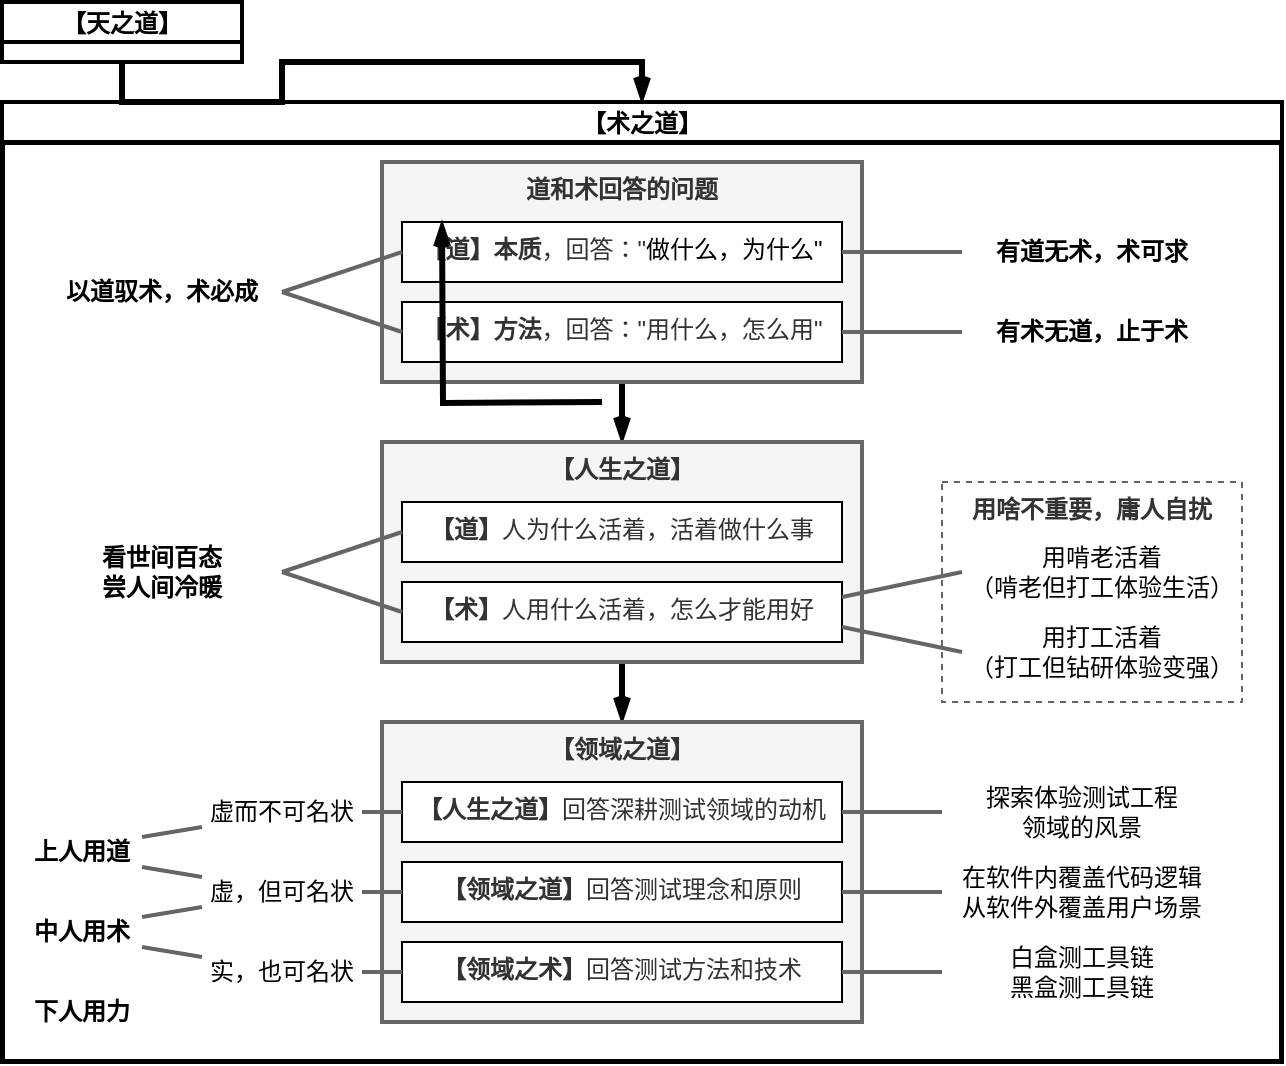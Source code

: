<mxfile version="24.7.2" type="github" pages="2">
  <diagram name="郑浩晖的道和术" id="xdd85kt4x6ykVew1ncTJ">
    <mxGraphModel dx="1430" dy="823" grid="1" gridSize="10" guides="1" tooltips="1" connect="1" arrows="1" fold="1" page="1" pageScale="1" pageWidth="827" pageHeight="1169" math="0" shadow="0">
      <root>
        <mxCell id="0" />
        <mxCell id="1" parent="0" />
        <mxCell id="6MZimNjnhGkX_BWOf8k2-2" value="  【术之道】  " style="swimlane;startSize=20;labelBackgroundColor=default;strokeWidth=2;fillColor=default;glass=0;" parent="1" vertex="1">
          <mxGeometry x="40" y="100" width="640" height="480" as="geometry">
            <mxRectangle x="40" y="100" width="120" height="30" as="alternateBounds" />
          </mxGeometry>
        </mxCell>
        <mxCell id="KErZZnCYTvHqdoczjKQW-4" value="" style="rounded=0;whiteSpace=wrap;html=1;" vertex="1" parent="6MZimNjnhGkX_BWOf8k2-2">
          <mxGeometry x="1" y="21" width="638" height="458" as="geometry" />
        </mxCell>
        <mxCell id="6MZimNjnhGkX_BWOf8k2-39" value="&lt;b&gt;用啥不重要，庸人自扰&lt;/b&gt;" style="rounded=0;whiteSpace=wrap;html=1;fillColor=none;fontColor=#333333;strokeColor=#666666;verticalAlign=top;dashed=1;" parent="6MZimNjnhGkX_BWOf8k2-2" vertex="1">
          <mxGeometry x="470" y="190" width="150" height="110" as="geometry" />
        </mxCell>
        <mxCell id="6MZimNjnhGkX_BWOf8k2-34" style="edgeStyle=orthogonalEdgeStyle;rounded=0;orthogonalLoop=1;jettySize=auto;html=1;entryX=0.5;entryY=0;entryDx=0;entryDy=0;strokeWidth=3;endArrow=openThin;endFill=0;" parent="6MZimNjnhGkX_BWOf8k2-2" source="6MZimNjnhGkX_BWOf8k2-12" target="6MZimNjnhGkX_BWOf8k2-14" edge="1">
          <mxGeometry relative="1" as="geometry" />
        </mxCell>
        <mxCell id="6MZimNjnhGkX_BWOf8k2-12" value="&lt;b&gt;道和术回答的问题&lt;/b&gt;" style="rounded=0;whiteSpace=wrap;html=1;fillColor=#f5f5f5;fontColor=#333333;strokeColor=#666666;verticalAlign=top;strokeWidth=2;" parent="6MZimNjnhGkX_BWOf8k2-2" vertex="1">
          <mxGeometry x="190" y="30" width="240" height="110" as="geometry" />
        </mxCell>
        <mxCell id="6MZimNjnhGkX_BWOf8k2-10" value="&lt;b style=&quot;color: rgb(51, 51, 51);&quot;&gt;【道】&lt;/b&gt;&lt;span style=&quot;color: rgb(51, 51, 51);&quot;&gt;&lt;b&gt;本质&lt;/b&gt;，回答：&quot;&lt;/span&gt;做什么，为什么&quot;" style="rounded=0;whiteSpace=wrap;html=1;verticalAlign=top;" parent="6MZimNjnhGkX_BWOf8k2-2" vertex="1">
          <mxGeometry x="200" y="60" width="220" height="30" as="geometry" />
        </mxCell>
        <mxCell id="6MZimNjnhGkX_BWOf8k2-13" value="&lt;b style=&quot;color: rgb(51, 51, 51);&quot;&gt;【术】&lt;/b&gt;&lt;span style=&quot;color: rgb(51, 51, 51);&quot;&gt;&lt;b&gt;方法&lt;/b&gt;，回答：&quot;用什么，怎么用&quot;&lt;/span&gt;" style="rounded=0;whiteSpace=wrap;html=1;verticalAlign=top;" parent="6MZimNjnhGkX_BWOf8k2-2" vertex="1">
          <mxGeometry x="200" y="100" width="220" height="30" as="geometry" />
        </mxCell>
        <mxCell id="6MZimNjnhGkX_BWOf8k2-36" style="edgeStyle=orthogonalEdgeStyle;rounded=0;orthogonalLoop=1;jettySize=auto;html=1;endArrow=openThin;endFill=0;strokeWidth=3;" parent="6MZimNjnhGkX_BWOf8k2-2" source="6MZimNjnhGkX_BWOf8k2-14" target="6MZimNjnhGkX_BWOf8k2-35" edge="1">
          <mxGeometry relative="1" as="geometry" />
        </mxCell>
        <mxCell id="6MZimNjnhGkX_BWOf8k2-14" value="&lt;b&gt;【人生之道】&lt;/b&gt;" style="rounded=0;whiteSpace=wrap;html=1;fillColor=#f5f5f5;fontColor=#333333;strokeColor=#666666;verticalAlign=top;strokeWidth=2;" parent="6MZimNjnhGkX_BWOf8k2-2" vertex="1">
          <mxGeometry x="190" y="170" width="240" height="110" as="geometry" />
        </mxCell>
        <mxCell id="6MZimNjnhGkX_BWOf8k2-15" value="&lt;b style=&quot;color: rgb(51, 51, 51);&quot;&gt;【道】&lt;/b&gt;&lt;span style=&quot;color: rgb(51, 51, 51);&quot;&gt;人为什么活着，活着做什么事&lt;/span&gt;" style="rounded=0;whiteSpace=wrap;html=1;verticalAlign=top;" parent="6MZimNjnhGkX_BWOf8k2-2" vertex="1">
          <mxGeometry x="200" y="200" width="220" height="30" as="geometry" />
        </mxCell>
        <mxCell id="6MZimNjnhGkX_BWOf8k2-18" value="以道驭术，术必成" style="text;html=1;align=center;verticalAlign=middle;whiteSpace=wrap;rounded=0;fontStyle=1" parent="6MZimNjnhGkX_BWOf8k2-2" vertex="1">
          <mxGeometry x="20" y="80" width="120" height="30" as="geometry" />
        </mxCell>
        <mxCell id="6MZimNjnhGkX_BWOf8k2-19" value="有术无道，止于术" style="text;html=1;align=center;verticalAlign=middle;whiteSpace=wrap;rounded=0;fontStyle=1" parent="6MZimNjnhGkX_BWOf8k2-2" vertex="1">
          <mxGeometry x="480" y="100" width="130" height="30" as="geometry" />
        </mxCell>
        <mxCell id="6MZimNjnhGkX_BWOf8k2-20" value="" style="endArrow=none;html=1;rounded=0;exitX=1;exitY=0.5;exitDx=0;exitDy=0;entryX=0;entryY=0.5;entryDx=0;entryDy=0;strokeWidth=2;fillColor=#f5f5f5;strokeColor=#666666;" parent="6MZimNjnhGkX_BWOf8k2-2" source="6MZimNjnhGkX_BWOf8k2-18" target="6MZimNjnhGkX_BWOf8k2-10" edge="1">
          <mxGeometry width="50" height="50" relative="1" as="geometry">
            <mxPoint x="110" y="-30" as="sourcePoint" />
            <mxPoint x="160" y="-80" as="targetPoint" />
          </mxGeometry>
        </mxCell>
        <mxCell id="6MZimNjnhGkX_BWOf8k2-21" value="" style="endArrow=none;html=1;rounded=0;exitX=1;exitY=0.5;exitDx=0;exitDy=0;entryX=0;entryY=0.5;entryDx=0;entryDy=0;strokeWidth=2;fillColor=#f5f5f5;strokeColor=#666666;" parent="6MZimNjnhGkX_BWOf8k2-2" source="6MZimNjnhGkX_BWOf8k2-18" target="6MZimNjnhGkX_BWOf8k2-13" edge="1">
          <mxGeometry width="50" height="50" relative="1" as="geometry">
            <mxPoint x="150" y="98" as="sourcePoint" />
            <mxPoint x="210" y="85" as="targetPoint" />
          </mxGeometry>
        </mxCell>
        <mxCell id="6MZimNjnhGkX_BWOf8k2-22" value="" style="endArrow=none;html=1;rounded=0;strokeWidth=2;fillColor=#f5f5f5;strokeColor=#666666;exitX=1;exitY=0.5;exitDx=0;exitDy=0;" parent="6MZimNjnhGkX_BWOf8k2-2" source="6MZimNjnhGkX_BWOf8k2-13" target="6MZimNjnhGkX_BWOf8k2-19" edge="1">
          <mxGeometry width="50" height="50" relative="1" as="geometry">
            <mxPoint x="420" y="113" as="sourcePoint" />
            <mxPoint x="210" y="125" as="targetPoint" />
          </mxGeometry>
        </mxCell>
        <mxCell id="6MZimNjnhGkX_BWOf8k2-23" value="有道无术，术可求" style="text;html=1;align=center;verticalAlign=middle;whiteSpace=wrap;rounded=0;fontStyle=1" parent="6MZimNjnhGkX_BWOf8k2-2" vertex="1">
          <mxGeometry x="480" y="60" width="130" height="30" as="geometry" />
        </mxCell>
        <mxCell id="6MZimNjnhGkX_BWOf8k2-24" value="" style="endArrow=none;html=1;rounded=0;strokeWidth=2;fillColor=#f5f5f5;strokeColor=#666666;exitX=1;exitY=0.5;exitDx=0;exitDy=0;entryX=0;entryY=0.5;entryDx=0;entryDy=0;" parent="6MZimNjnhGkX_BWOf8k2-2" source="6MZimNjnhGkX_BWOf8k2-10" target="6MZimNjnhGkX_BWOf8k2-23" edge="1">
          <mxGeometry width="50" height="50" relative="1" as="geometry">
            <mxPoint x="430" y="125" as="sourcePoint" />
            <mxPoint x="490" y="125" as="targetPoint" />
          </mxGeometry>
        </mxCell>
        <mxCell id="6MZimNjnhGkX_BWOf8k2-25" value="&lt;b style=&quot;color: rgb(51, 51, 51);&quot;&gt;【术】&lt;/b&gt;&lt;span style=&quot;color: rgb(51, 51, 51);&quot;&gt;人用什么活着，怎么才能用好&lt;/span&gt;" style="rounded=0;whiteSpace=wrap;html=1;verticalAlign=top;" parent="6MZimNjnhGkX_BWOf8k2-2" vertex="1">
          <mxGeometry x="200" y="240" width="220" height="30" as="geometry" />
        </mxCell>
        <mxCell id="6MZimNjnhGkX_BWOf8k2-27" value="用啃老活着&lt;div&gt;（&lt;span style=&quot;background-color: initial;&quot;&gt;啃老但打工体验生活）&lt;/span&gt;&lt;/div&gt;" style="text;html=1;align=center;verticalAlign=middle;whiteSpace=wrap;rounded=0;" parent="6MZimNjnhGkX_BWOf8k2-2" vertex="1">
          <mxGeometry x="480" y="220" width="140" height="30" as="geometry" />
        </mxCell>
        <mxCell id="6MZimNjnhGkX_BWOf8k2-29" value="用打工活着&lt;div&gt;（打工但钻研体验变强）&lt;br&gt;&lt;/div&gt;" style="text;html=1;align=center;verticalAlign=middle;whiteSpace=wrap;rounded=0;" parent="6MZimNjnhGkX_BWOf8k2-2" vertex="1">
          <mxGeometry x="480" y="260" width="140" height="30" as="geometry" />
        </mxCell>
        <mxCell id="6MZimNjnhGkX_BWOf8k2-30" value="" style="endArrow=none;html=1;rounded=0;strokeWidth=2;fillColor=#f5f5f5;strokeColor=#666666;exitX=1;exitY=0.25;exitDx=0;exitDy=0;entryX=0;entryY=0.5;entryDx=0;entryDy=0;" parent="6MZimNjnhGkX_BWOf8k2-2" source="6MZimNjnhGkX_BWOf8k2-25" target="6MZimNjnhGkX_BWOf8k2-27" edge="1">
          <mxGeometry width="50" height="50" relative="1" as="geometry">
            <mxPoint x="430" y="85" as="sourcePoint" />
            <mxPoint x="490" y="85" as="targetPoint" />
          </mxGeometry>
        </mxCell>
        <mxCell id="6MZimNjnhGkX_BWOf8k2-31" value="" style="endArrow=none;html=1;rounded=0;strokeWidth=2;fillColor=#f5f5f5;strokeColor=#666666;exitX=1;exitY=0.75;exitDx=0;exitDy=0;entryX=0;entryY=0.5;entryDx=0;entryDy=0;" parent="6MZimNjnhGkX_BWOf8k2-2" source="6MZimNjnhGkX_BWOf8k2-25" target="6MZimNjnhGkX_BWOf8k2-29" edge="1">
          <mxGeometry width="50" height="50" relative="1" as="geometry">
            <mxPoint x="430" y="125" as="sourcePoint" />
            <mxPoint x="490" y="125" as="targetPoint" />
          </mxGeometry>
        </mxCell>
        <mxCell id="6MZimNjnhGkX_BWOf8k2-32" value="&lt;div&gt;&lt;b style=&quot;background-color: initial;&quot;&gt;&lt;span style=&quot;background-color: initial;&quot;&gt;看世间百态&lt;/span&gt;&lt;/b&gt;&lt;br&gt;&lt;/div&gt;&lt;div&gt;&lt;b&gt;尝人间冷暖&lt;/b&gt;&lt;/div&gt;" style="text;html=1;align=center;verticalAlign=middle;whiteSpace=wrap;rounded=0;" parent="6MZimNjnhGkX_BWOf8k2-2" vertex="1">
          <mxGeometry x="20" y="210" width="120" height="50" as="geometry" />
        </mxCell>
        <mxCell id="6MZimNjnhGkX_BWOf8k2-33" value="" style="endArrow=none;html=1;rounded=0;strokeWidth=2;fillColor=#f5f5f5;strokeColor=#666666;entryX=1;entryY=0.5;entryDx=0;entryDy=0;exitX=0;exitY=0.5;exitDx=0;exitDy=0;" parent="6MZimNjnhGkX_BWOf8k2-2" source="6MZimNjnhGkX_BWOf8k2-15" target="6MZimNjnhGkX_BWOf8k2-32" edge="1">
          <mxGeometry width="50" height="50" relative="1" as="geometry">
            <mxPoint x="210" y="210" as="sourcePoint" />
            <mxPoint x="490" y="245" as="targetPoint" />
          </mxGeometry>
        </mxCell>
        <mxCell id="6MZimNjnhGkX_BWOf8k2-35" value="&lt;b&gt;【领域之道】&lt;/b&gt;" style="rounded=0;whiteSpace=wrap;html=1;fillColor=#f5f5f5;fontColor=#333333;strokeColor=#666666;verticalAlign=top;strokeWidth=2;" parent="6MZimNjnhGkX_BWOf8k2-2" vertex="1">
          <mxGeometry x="190" y="310" width="240" height="150" as="geometry" />
        </mxCell>
        <mxCell id="6MZimNjnhGkX_BWOf8k2-40" value="" style="endArrow=none;html=1;rounded=0;strokeWidth=2;fillColor=#f5f5f5;strokeColor=#666666;entryX=1;entryY=0.5;entryDx=0;entryDy=0;exitX=0;exitY=0.5;exitDx=0;exitDy=0;" parent="6MZimNjnhGkX_BWOf8k2-2" source="6MZimNjnhGkX_BWOf8k2-25" target="6MZimNjnhGkX_BWOf8k2-32" edge="1">
          <mxGeometry width="50" height="50" relative="1" as="geometry">
            <mxPoint x="210" y="225" as="sourcePoint" />
            <mxPoint x="150" y="225" as="targetPoint" />
          </mxGeometry>
        </mxCell>
        <mxCell id="6MZimNjnhGkX_BWOf8k2-41" value="&lt;b style=&quot;color: rgb(51, 51, 51);&quot;&gt;【领域之术】&lt;/b&gt;&lt;span style=&quot;color: rgb(51, 51, 51);&quot;&gt;回答&lt;/span&gt;&lt;span style=&quot;color: rgb(51, 51, 51);&quot;&gt;测试方法和技术&lt;/span&gt;" style="rounded=0;whiteSpace=wrap;html=1;verticalAlign=top;" parent="6MZimNjnhGkX_BWOf8k2-2" vertex="1">
          <mxGeometry x="200" y="420" width="220" height="30" as="geometry" />
        </mxCell>
        <mxCell id="6MZimNjnhGkX_BWOf8k2-42" value="&lt;b style=&quot;color: rgb(51, 51, 51);&quot;&gt;【人生之道】&lt;/b&gt;&lt;span style=&quot;color: rgb(51, 51, 51);&quot;&gt;回答&lt;/span&gt;&lt;span style=&quot;color: rgb(51, 51, 51);&quot;&gt;深耕测试领域的动机&lt;/span&gt;" style="rounded=0;whiteSpace=wrap;html=1;verticalAlign=top;" parent="6MZimNjnhGkX_BWOf8k2-2" vertex="1">
          <mxGeometry x="200" y="340" width="220" height="30" as="geometry" />
        </mxCell>
        <mxCell id="6MZimNjnhGkX_BWOf8k2-43" value="&lt;span style=&quot;font-weight: normal;&quot;&gt;白盒测工具链&lt;/span&gt;&lt;div&gt;&lt;span style=&quot;font-weight: 400;&quot;&gt;黑盒测工具链&lt;/span&gt;&lt;/div&gt;" style="text;html=1;align=center;verticalAlign=middle;whiteSpace=wrap;rounded=0;fontStyle=1" parent="6MZimNjnhGkX_BWOf8k2-2" vertex="1">
          <mxGeometry x="470" y="420" width="140" height="30" as="geometry" />
        </mxCell>
        <mxCell id="6MZimNjnhGkX_BWOf8k2-44" value="" style="endArrow=none;html=1;rounded=0;strokeWidth=2;fillColor=#f5f5f5;strokeColor=#666666;exitX=1;exitY=0.5;exitDx=0;exitDy=0;entryX=0;entryY=0.5;entryDx=0;entryDy=0;" parent="6MZimNjnhGkX_BWOf8k2-2" source="6MZimNjnhGkX_BWOf8k2-41" target="6MZimNjnhGkX_BWOf8k2-43" edge="1">
          <mxGeometry width="50" height="50" relative="1" as="geometry">
            <mxPoint x="430" y="313" as="sourcePoint" />
            <mxPoint x="490" y="325" as="targetPoint" />
          </mxGeometry>
        </mxCell>
        <mxCell id="6MZimNjnhGkX_BWOf8k2-49" value="&lt;b style=&quot;color: rgb(51, 51, 51);&quot;&gt;【领域之道】&lt;/b&gt;&lt;span style=&quot;color: rgb(51, 51, 51);&quot;&gt;回答&lt;/span&gt;&lt;span style=&quot;color: rgb(51, 51, 51);&quot;&gt;测试理念和原则&lt;/span&gt;" style="rounded=0;whiteSpace=wrap;html=1;verticalAlign=top;" parent="6MZimNjnhGkX_BWOf8k2-2" vertex="1">
          <mxGeometry x="200" y="380" width="220" height="30" as="geometry" />
        </mxCell>
        <mxCell id="6MZimNjnhGkX_BWOf8k2-50" value="&lt;span style=&quot;font-weight: 400;&quot;&gt;在软件内覆盖代码逻辑&lt;/span&gt;&lt;div&gt;&lt;span style=&quot;font-weight: 400;&quot;&gt;从软件外覆盖用户场景&lt;/span&gt;&lt;/div&gt;" style="text;html=1;align=center;verticalAlign=middle;whiteSpace=wrap;rounded=0;fontStyle=1" parent="6MZimNjnhGkX_BWOf8k2-2" vertex="1">
          <mxGeometry x="470" y="375" width="140" height="40" as="geometry" />
        </mxCell>
        <mxCell id="6MZimNjnhGkX_BWOf8k2-51" value="" style="endArrow=none;html=1;rounded=0;strokeWidth=2;fillColor=#f5f5f5;strokeColor=#666666;exitX=1;exitY=0.5;exitDx=0;exitDy=0;entryX=0;entryY=0.5;entryDx=0;entryDy=0;" parent="6MZimNjnhGkX_BWOf8k2-2" source="6MZimNjnhGkX_BWOf8k2-49" target="6MZimNjnhGkX_BWOf8k2-50" edge="1">
          <mxGeometry width="50" height="50" relative="1" as="geometry">
            <mxPoint x="430" y="445" as="sourcePoint" />
            <mxPoint x="480" y="445" as="targetPoint" />
          </mxGeometry>
        </mxCell>
        <mxCell id="6MZimNjnhGkX_BWOf8k2-52" value="&lt;span style=&quot;font-weight: 400;&quot;&gt;探索体验测试工程&lt;/span&gt;&lt;div&gt;&lt;span style=&quot;font-weight: 400; background-color: initial;&quot;&gt;领域的风景&lt;/span&gt;&lt;/div&gt;" style="text;html=1;align=center;verticalAlign=middle;whiteSpace=wrap;rounded=0;fontStyle=1" parent="6MZimNjnhGkX_BWOf8k2-2" vertex="1">
          <mxGeometry x="470" y="335" width="140" height="40" as="geometry" />
        </mxCell>
        <mxCell id="6MZimNjnhGkX_BWOf8k2-53" value="" style="endArrow=none;html=1;rounded=0;strokeWidth=2;fillColor=#f5f5f5;strokeColor=#666666;exitX=1;exitY=0.5;exitDx=0;exitDy=0;entryX=0;entryY=0.5;entryDx=0;entryDy=0;" parent="6MZimNjnhGkX_BWOf8k2-2" source="6MZimNjnhGkX_BWOf8k2-42" target="6MZimNjnhGkX_BWOf8k2-52" edge="1">
          <mxGeometry width="50" height="50" relative="1" as="geometry">
            <mxPoint x="430" y="273" as="sourcePoint" />
            <mxPoint x="490" y="285" as="targetPoint" />
          </mxGeometry>
        </mxCell>
        <mxCell id="6MZimNjnhGkX_BWOf8k2-54" value="&lt;span style=&quot;font-weight: normal;&quot;&gt;虚，但可名状&lt;/span&gt;" style="text;html=1;align=center;verticalAlign=middle;whiteSpace=wrap;rounded=0;fontStyle=1" parent="6MZimNjnhGkX_BWOf8k2-2" vertex="1">
          <mxGeometry x="100" y="380" width="80" height="30" as="geometry" />
        </mxCell>
        <mxCell id="6MZimNjnhGkX_BWOf8k2-55" value="&lt;span style=&quot;font-weight: normal;&quot;&gt;虚而不可名状&lt;/span&gt;" style="text;html=1;align=center;verticalAlign=middle;whiteSpace=wrap;rounded=0;fontStyle=1" parent="6MZimNjnhGkX_BWOf8k2-2" vertex="1">
          <mxGeometry x="100" y="340" width="80" height="30" as="geometry" />
        </mxCell>
        <mxCell id="6MZimNjnhGkX_BWOf8k2-56" value="" style="endArrow=none;html=1;rounded=0;strokeWidth=2;fillColor=#f5f5f5;strokeColor=#666666;exitX=1;exitY=0.5;exitDx=0;exitDy=0;entryX=0;entryY=0.5;entryDx=0;entryDy=0;" parent="6MZimNjnhGkX_BWOf8k2-2" source="6MZimNjnhGkX_BWOf8k2-55" target="6MZimNjnhGkX_BWOf8k2-42" edge="1">
          <mxGeometry width="50" height="50" relative="1" as="geometry">
            <mxPoint x="430" y="365" as="sourcePoint" />
            <mxPoint x="480" y="365" as="targetPoint" />
          </mxGeometry>
        </mxCell>
        <mxCell id="6MZimNjnhGkX_BWOf8k2-57" value="" style="endArrow=none;html=1;rounded=0;strokeWidth=2;fillColor=#f5f5f5;strokeColor=#666666;entryX=0;entryY=0.5;entryDx=0;entryDy=0;" parent="6MZimNjnhGkX_BWOf8k2-2" source="6MZimNjnhGkX_BWOf8k2-54" target="6MZimNjnhGkX_BWOf8k2-49" edge="1">
          <mxGeometry width="50" height="50" relative="1" as="geometry">
            <mxPoint x="150" y="365" as="sourcePoint" />
            <mxPoint x="210" y="365" as="targetPoint" />
          </mxGeometry>
        </mxCell>
        <mxCell id="6MZimNjnhGkX_BWOf8k2-58" value="&lt;span style=&quot;font-weight: normal;&quot;&gt;实，也可名状&lt;/span&gt;" style="text;html=1;align=center;verticalAlign=middle;whiteSpace=wrap;rounded=0;fontStyle=1" parent="6MZimNjnhGkX_BWOf8k2-2" vertex="1">
          <mxGeometry x="100" y="420" width="80" height="30" as="geometry" />
        </mxCell>
        <mxCell id="6MZimNjnhGkX_BWOf8k2-59" value="" style="endArrow=none;html=1;rounded=0;strokeWidth=2;fillColor=#f5f5f5;strokeColor=#666666;entryX=0;entryY=0.5;entryDx=0;entryDy=0;exitX=1;exitY=0.5;exitDx=0;exitDy=0;" parent="6MZimNjnhGkX_BWOf8k2-2" source="6MZimNjnhGkX_BWOf8k2-58" target="6MZimNjnhGkX_BWOf8k2-41" edge="1">
          <mxGeometry width="50" height="50" relative="1" as="geometry">
            <mxPoint x="170" y="405" as="sourcePoint" />
            <mxPoint x="210" y="405" as="targetPoint" />
          </mxGeometry>
        </mxCell>
        <mxCell id="6MZimNjnhGkX_BWOf8k2-60" value="&lt;span style=&quot;&quot;&gt;&lt;b&gt;上人用道&lt;/b&gt;&lt;/span&gt;" style="text;html=1;align=center;verticalAlign=middle;whiteSpace=wrap;rounded=0;fontStyle=0" parent="6MZimNjnhGkX_BWOf8k2-2" vertex="1">
          <mxGeometry x="10" y="360" width="60" height="30" as="geometry" />
        </mxCell>
        <mxCell id="6MZimNjnhGkX_BWOf8k2-61" value="" style="endArrow=none;html=1;rounded=0;strokeWidth=2;fillColor=#f5f5f5;strokeColor=#666666;exitX=1;exitY=0.25;exitDx=0;exitDy=0;entryX=0;entryY=0.75;entryDx=0;entryDy=0;" parent="6MZimNjnhGkX_BWOf8k2-2" source="6MZimNjnhGkX_BWOf8k2-60" target="6MZimNjnhGkX_BWOf8k2-55" edge="1">
          <mxGeometry width="50" height="50" relative="1" as="geometry">
            <mxPoint x="190" y="365" as="sourcePoint" />
            <mxPoint x="210" y="365" as="targetPoint" />
          </mxGeometry>
        </mxCell>
        <mxCell id="6MZimNjnhGkX_BWOf8k2-62" value="" style="endArrow=none;html=1;rounded=0;strokeWidth=2;fillColor=#f5f5f5;strokeColor=#666666;exitX=1;exitY=0.75;exitDx=0;exitDy=0;entryX=0;entryY=0.25;entryDx=0;entryDy=0;" parent="6MZimNjnhGkX_BWOf8k2-2" source="6MZimNjnhGkX_BWOf8k2-60" target="6MZimNjnhGkX_BWOf8k2-54" edge="1">
          <mxGeometry width="50" height="50" relative="1" as="geometry">
            <mxPoint x="80" y="378" as="sourcePoint" />
            <mxPoint x="110" y="365" as="targetPoint" />
          </mxGeometry>
        </mxCell>
        <mxCell id="6MZimNjnhGkX_BWOf8k2-63" value="中人用术" style="text;html=1;align=center;verticalAlign=middle;whiteSpace=wrap;rounded=0;fontStyle=1" parent="6MZimNjnhGkX_BWOf8k2-2" vertex="1">
          <mxGeometry x="10" y="400" width="60" height="30" as="geometry" />
        </mxCell>
        <mxCell id="6MZimNjnhGkX_BWOf8k2-64" value="" style="endArrow=none;html=1;rounded=0;strokeWidth=2;fillColor=#f5f5f5;strokeColor=#666666;exitX=1;exitY=0.25;exitDx=0;exitDy=0;entryX=0;entryY=0.75;entryDx=0;entryDy=0;" parent="6MZimNjnhGkX_BWOf8k2-2" source="6MZimNjnhGkX_BWOf8k2-63" target="6MZimNjnhGkX_BWOf8k2-54" edge="1">
          <mxGeometry width="50" height="50" relative="1" as="geometry">
            <mxPoint x="80" y="393" as="sourcePoint" />
            <mxPoint x="110" y="398" as="targetPoint" />
          </mxGeometry>
        </mxCell>
        <mxCell id="6MZimNjnhGkX_BWOf8k2-65" value="" style="endArrow=none;html=1;rounded=0;strokeWidth=2;fillColor=#f5f5f5;strokeColor=#666666;exitX=1;exitY=0.75;exitDx=0;exitDy=0;entryX=0;entryY=0.25;entryDx=0;entryDy=0;" parent="6MZimNjnhGkX_BWOf8k2-2" source="6MZimNjnhGkX_BWOf8k2-63" target="6MZimNjnhGkX_BWOf8k2-58" edge="1">
          <mxGeometry width="50" height="50" relative="1" as="geometry">
            <mxPoint x="80" y="418" as="sourcePoint" />
            <mxPoint x="110" y="413" as="targetPoint" />
          </mxGeometry>
        </mxCell>
        <mxCell id="6MZimNjnhGkX_BWOf8k2-66" value="下人用力" style="text;html=1;align=center;verticalAlign=middle;whiteSpace=wrap;rounded=0;fontStyle=1" parent="6MZimNjnhGkX_BWOf8k2-2" vertex="1">
          <mxGeometry x="10" y="440" width="60" height="30" as="geometry" />
        </mxCell>
        <mxCell id="hi7xWr7pKZvXfxkQETyn-13" style="rounded=0;orthogonalLoop=1;jettySize=auto;html=1;endArrow=openThin;endFill=0;strokeWidth=3;entryX=0.5;entryY=0;entryDx=0;entryDy=0;edgeStyle=orthogonalEdgeStyle;exitX=0.5;exitY=1;exitDx=0;exitDy=0;" edge="1" parent="1" source="KErZZnCYTvHqdoczjKQW-20">
          <mxGeometry relative="1" as="geometry">
            <mxPoint x="340" y="250" as="sourcePoint" />
            <mxPoint x="260" y="160" as="targetPoint" />
            <Array as="points" />
          </mxGeometry>
        </mxCell>
        <mxCell id="qCd09o-R3Io5yO6Jf_Y7-26" style="rounded=0;orthogonalLoop=1;jettySize=auto;html=1;endArrow=openThin;endFill=0;strokeWidth=3;entryX=0.5;entryY=0;entryDx=0;entryDy=0;exitX=0.5;exitY=1;exitDx=0;exitDy=0;edgeStyle=orthogonalEdgeStyle;" edge="1" parent="1" source="uPz3xuU_u2_CBkP906r7-39" target="6MZimNjnhGkX_BWOf8k2-2">
          <mxGeometry relative="1" as="geometry">
            <mxPoint x="100" y="70" as="sourcePoint" />
            <mxPoint x="110" y="170" as="targetPoint" />
          </mxGeometry>
        </mxCell>
        <mxCell id="uPz3xuU_u2_CBkP906r7-38" value="  【天之道】  " style="swimlane;startSize=20;labelBackgroundColor=default;strokeWidth=2;" vertex="1" collapsed="1" parent="1">
          <mxGeometry x="40" y="50" width="120" height="30" as="geometry">
            <mxRectangle x="40" y="50" width="640" height="480" as="alternateBounds" />
          </mxGeometry>
        </mxCell>
        <mxCell id="uPz3xuU_u2_CBkP906r7-39" value="" style="rounded=0;whiteSpace=wrap;html=1;strokeColor=none;" vertex="1" parent="uPz3xuU_u2_CBkP906r7-38">
          <mxGeometry x="1" y="21" width="638" height="458" as="geometry" />
        </mxCell>
        <mxCell id="uPz3xuU_u2_CBkP906r7-40" value="" style="rounded=0;orthogonalLoop=1;jettySize=auto;html=1;endArrow=openThin;endFill=0;strokeWidth=3;exitX=0.5;exitY=1;exitDx=0;exitDy=0;entryX=0.5;entryY=0;entryDx=0;entryDy=0;" edge="1" parent="uPz3xuU_u2_CBkP906r7-38" source="uPz3xuU_u2_CBkP906r7-47" target="uPz3xuU_u2_CBkP906r7-41">
          <mxGeometry x="-0.2" y="15" relative="1" as="geometry">
            <mxPoint x="220" y="244.66" as="sourcePoint" />
            <mxPoint x="240" y="200" as="targetPoint" />
            <mxPoint as="offset" />
          </mxGeometry>
        </mxCell>
        <mxCell id="uPz3xuU_u2_CBkP906r7-41" value="&lt;b&gt;人之道：&lt;/b&gt;我之前" style="rounded=0;whiteSpace=wrap;html=1;fillColor=#f5f5f5;fontColor=#333333;strokeColor=#666666;verticalAlign=top;strokeWidth=2;" vertex="1" parent="uPz3xuU_u2_CBkP906r7-38">
          <mxGeometry x="40" y="135" width="560" height="70" as="geometry" />
        </mxCell>
        <mxCell id="uPz3xuU_u2_CBkP906r7-42" value="&lt;b&gt;人类社会的本质&lt;/b&gt;" style="rounded=0;whiteSpace=wrap;html=1;verticalAlign=top;strokeWidth=2;" vertex="1" parent="uPz3xuU_u2_CBkP906r7-38">
          <mxGeometry x="490" y="165" width="100" height="30" as="geometry" />
        </mxCell>
        <mxCell id="uPz3xuU_u2_CBkP906r7-43" value="&lt;b&gt;人和事物的关系&lt;/b&gt;" style="rounded=0;whiteSpace=wrap;html=1;verticalAlign=top;strokeWidth=2;" vertex="1" parent="uPz3xuU_u2_CBkP906r7-38">
          <mxGeometry x="380" y="165" width="100" height="30" as="geometry" />
        </mxCell>
        <mxCell id="uPz3xuU_u2_CBkP906r7-44" value="&lt;b&gt;人类文明的起源&lt;/b&gt;" style="rounded=0;whiteSpace=wrap;html=1;verticalAlign=top;strokeWidth=2;" vertex="1" parent="uPz3xuU_u2_CBkP906r7-38">
          <mxGeometry x="50" y="165" width="100" height="30" as="geometry" />
        </mxCell>
        <mxCell id="uPz3xuU_u2_CBkP906r7-45" value="&lt;b&gt;人类文明的演变&lt;/b&gt;" style="rounded=0;whiteSpace=wrap;html=1;verticalAlign=top;strokeWidth=2;" vertex="1" parent="uPz3xuU_u2_CBkP906r7-38">
          <mxGeometry x="160" y="165" width="100" height="30" as="geometry" />
        </mxCell>
        <mxCell id="uPz3xuU_u2_CBkP906r7-46" value="&lt;b&gt;人类文明的意义&lt;/b&gt;" style="rounded=0;whiteSpace=wrap;html=1;verticalAlign=top;strokeWidth=2;" vertex="1" parent="uPz3xuU_u2_CBkP906r7-38">
          <mxGeometry x="270" y="165" width="100" height="30" as="geometry" />
        </mxCell>
        <mxCell id="uPz3xuU_u2_CBkP906r7-47" value="&lt;b&gt;天之道：&lt;/b&gt;人之前" style="rounded=0;whiteSpace=wrap;html=1;fillColor=#f5f5f5;fontColor=#333333;strokeColor=#666666;verticalAlign=top;strokeWidth=2;" vertex="1" parent="uPz3xuU_u2_CBkP906r7-38">
          <mxGeometry x="40" y="40" width="560" height="70" as="geometry" />
        </mxCell>
        <mxCell id="uPz3xuU_u2_CBkP906r7-48" value="&lt;b&gt;世界的起源&lt;/b&gt;" style="rounded=0;whiteSpace=wrap;html=1;verticalAlign=top;strokeWidth=2;" vertex="1" parent="uPz3xuU_u2_CBkP906r7-38">
          <mxGeometry x="50" y="70" width="100" height="30" as="geometry" />
        </mxCell>
        <mxCell id="uPz3xuU_u2_CBkP906r7-49" value="&lt;b&gt;万物的演变&lt;/b&gt;" style="rounded=0;whiteSpace=wrap;html=1;verticalAlign=top;strokeWidth=2;" vertex="1" parent="uPz3xuU_u2_CBkP906r7-38">
          <mxGeometry x="160" y="70" width="98" height="30" as="geometry" />
        </mxCell>
        <mxCell id="uPz3xuU_u2_CBkP906r7-50" value="&lt;b&gt;事物的关系&lt;/b&gt;" style="rounded=0;whiteSpace=wrap;html=1;verticalAlign=top;strokeWidth=2;" vertex="1" parent="uPz3xuU_u2_CBkP906r7-38">
          <mxGeometry x="380" y="70" width="100" height="30" as="geometry" />
        </mxCell>
        <mxCell id="uPz3xuU_u2_CBkP906r7-51" value="&lt;b&gt;群体的本质&lt;/b&gt;" style="rounded=0;whiteSpace=wrap;html=1;verticalAlign=top;strokeWidth=2;" vertex="1" parent="uPz3xuU_u2_CBkP906r7-38">
          <mxGeometry x="490" y="70" width="100" height="30" as="geometry" />
        </mxCell>
        <mxCell id="uPz3xuU_u2_CBkP906r7-52" value="&lt;b&gt;存在的意义&lt;/b&gt;" style="rounded=0;whiteSpace=wrap;html=1;verticalAlign=top;strokeWidth=2;" vertex="1" parent="uPz3xuU_u2_CBkP906r7-38">
          <mxGeometry x="270" y="70" width="98" height="30" as="geometry" />
        </mxCell>
        <mxCell id="uPz3xuU_u2_CBkP906r7-53" value="&lt;b&gt;我之道：&lt;/b&gt;我之后" style="rounded=0;whiteSpace=wrap;html=1;fillColor=#f5f5f5;fontColor=#333333;strokeColor=#666666;verticalAlign=top;strokeWidth=2;" vertex="1" parent="uPz3xuU_u2_CBkP906r7-38">
          <mxGeometry x="40" y="230" width="560" height="70" as="geometry" />
        </mxCell>
        <mxCell id="uPz3xuU_u2_CBkP906r7-54" value="" style="rounded=0;orthogonalLoop=1;jettySize=auto;html=1;endArrow=openThin;endFill=0;strokeWidth=3;exitX=0.5;exitY=1;exitDx=0;exitDy=0;entryX=0.5;entryY=0;entryDx=0;entryDy=0;" edge="1" parent="uPz3xuU_u2_CBkP906r7-38">
          <mxGeometry x="-0.2" y="15" relative="1" as="geometry">
            <mxPoint x="319.71" y="205" as="sourcePoint" />
            <mxPoint x="319.71" y="230" as="targetPoint" />
            <mxPoint as="offset" />
          </mxGeometry>
        </mxCell>
        <mxCell id="uPz3xuU_u2_CBkP906r7-55" value="" style="rounded=0;orthogonalLoop=1;jettySize=auto;html=1;endArrow=none;endFill=0;fillColor=#f5f5f5;strokeColor=#666666;strokeWidth=2;exitX=0.5;exitY=1;exitDx=0;exitDy=0;entryX=0.5;entryY=0;entryDx=0;entryDy=0;" edge="1" parent="uPz3xuU_u2_CBkP906r7-38" source="uPz3xuU_u2_CBkP906r7-56" target="uPz3xuU_u2_CBkP906r7-74">
          <mxGeometry relative="1" as="geometry" />
        </mxCell>
        <mxCell id="uPz3xuU_u2_CBkP906r7-56" value="&lt;b&gt;我的人生之道&lt;/b&gt;" style="rounded=0;whiteSpace=wrap;html=1;verticalAlign=top;strokeWidth=2;" vertex="1" parent="uPz3xuU_u2_CBkP906r7-38">
          <mxGeometry x="50" y="260" width="100" height="30" as="geometry" />
        </mxCell>
        <mxCell id="uPz3xuU_u2_CBkP906r7-57" value="&lt;b&gt;我的为人之道&lt;/b&gt;" style="rounded=0;whiteSpace=wrap;html=1;verticalAlign=top;strokeWidth=2;" vertex="1" parent="uPz3xuU_u2_CBkP906r7-38">
          <mxGeometry x="160" y="260" width="100" height="30" as="geometry" />
        </mxCell>
        <mxCell id="uPz3xuU_u2_CBkP906r7-58" value="&lt;b&gt;我的处世之道&lt;/b&gt;" style="rounded=0;whiteSpace=wrap;html=1;verticalAlign=top;strokeWidth=2;" vertex="1" parent="uPz3xuU_u2_CBkP906r7-38">
          <mxGeometry x="270" y="260" width="100" height="30" as="geometry" />
        </mxCell>
        <mxCell id="uPz3xuU_u2_CBkP906r7-59" value="&lt;b&gt;我的行事之道&lt;/b&gt;" style="rounded=0;whiteSpace=wrap;html=1;verticalAlign=top;strokeWidth=2;" vertex="1" parent="uPz3xuU_u2_CBkP906r7-38">
          <mxGeometry x="380" y="260" width="100" height="30" as="geometry" />
        </mxCell>
        <mxCell id="uPz3xuU_u2_CBkP906r7-60" value="&lt;b&gt;我的领域之道&lt;/b&gt;" style="rounded=0;whiteSpace=wrap;html=1;verticalAlign=top;strokeWidth=2;" vertex="1" parent="uPz3xuU_u2_CBkP906r7-38">
          <mxGeometry x="490" y="260" width="100" height="30" as="geometry" />
        </mxCell>
        <mxCell id="uPz3xuU_u2_CBkP906r7-61" value="和自己相处的理念" style="text;html=1;align=center;verticalAlign=middle;whiteSpace=wrap;rounded=0;labelBackgroundColor=default;" vertex="1" parent="uPz3xuU_u2_CBkP906r7-38">
          <mxGeometry x="50" y="330" width="100" height="30" as="geometry" />
        </mxCell>
        <mxCell id="uPz3xuU_u2_CBkP906r7-62" value="" style="rounded=0;orthogonalLoop=1;jettySize=auto;html=1;endArrow=none;endFill=0;fillColor=#f5f5f5;strokeColor=#666666;strokeWidth=2;entryX=0.5;entryY=0;entryDx=0;entryDy=0;" edge="1" parent="uPz3xuU_u2_CBkP906r7-38" target="uPz3xuU_u2_CBkP906r7-71">
          <mxGeometry relative="1" as="geometry">
            <mxPoint x="210" y="290" as="sourcePoint" />
            <mxPoint x="209.86" y="330" as="targetPoint" />
          </mxGeometry>
        </mxCell>
        <mxCell id="uPz3xuU_u2_CBkP906r7-63" value="" style="rounded=0;orthogonalLoop=1;jettySize=auto;html=1;endArrow=none;endFill=0;fillColor=#f5f5f5;strokeColor=#666666;strokeWidth=2;exitX=0.5;exitY=1;exitDx=0;exitDy=0;entryX=0.5;entryY=0;entryDx=0;entryDy=0;" edge="1" parent="uPz3xuU_u2_CBkP906r7-38" target="uPz3xuU_u2_CBkP906r7-70">
          <mxGeometry relative="1" as="geometry">
            <mxPoint x="319.63" y="290" as="sourcePoint" />
            <mxPoint x="318.37" y="330" as="targetPoint" />
          </mxGeometry>
        </mxCell>
        <mxCell id="uPz3xuU_u2_CBkP906r7-64" value="" style="rounded=0;orthogonalLoop=1;jettySize=auto;html=1;endArrow=none;endFill=0;fillColor=#f5f5f5;strokeColor=#666666;strokeWidth=2;exitX=0.5;exitY=1;exitDx=0;exitDy=0;entryX=0.5;entryY=0;entryDx=0;entryDy=0;" edge="1" parent="uPz3xuU_u2_CBkP906r7-38" source="uPz3xuU_u2_CBkP906r7-59" target="uPz3xuU_u2_CBkP906r7-68">
          <mxGeometry relative="1" as="geometry">
            <mxPoint x="329.63" y="300" as="sourcePoint" />
            <mxPoint x="430" y="330" as="targetPoint" />
          </mxGeometry>
        </mxCell>
        <mxCell id="uPz3xuU_u2_CBkP906r7-65" value="" style="rounded=0;orthogonalLoop=1;jettySize=auto;html=1;endArrow=none;endFill=0;fillColor=#f5f5f5;strokeColor=#666666;strokeWidth=2;exitX=0.5;exitY=1;exitDx=0;exitDy=0;entryX=0.5;entryY=0;entryDx=0;entryDy=0;" edge="1" parent="uPz3xuU_u2_CBkP906r7-38" source="uPz3xuU_u2_CBkP906r7-60" target="uPz3xuU_u2_CBkP906r7-66">
          <mxGeometry relative="1" as="geometry">
            <mxPoint x="440" y="300" as="sourcePoint" />
            <mxPoint x="440" y="340" as="targetPoint" />
          </mxGeometry>
        </mxCell>
        <mxCell id="uPz3xuU_u2_CBkP906r7-66" value="&lt;div&gt;&lt;span style=&quot;forced-color-adjust: none; color: rgb(0, 0, 0); font-family: Helvetica; font-size: 12px; font-style: normal; font-variant-ligatures: normal; font-variant-caps: normal; letter-spacing: normal; orphans: 2; text-indent: 0px; text-transform: none; widows: 2; word-spacing: 0px; -webkit-text-stroke-width: 0px; white-space: normal; background-color: rgb(251, 251, 251); text-decoration-thickness: initial; text-decoration-style: initial; text-decoration-color: initial;&quot;&gt;&lt;b&gt;例【测试之道】&lt;/b&gt;&lt;/span&gt;&lt;/div&gt;&lt;span style=&quot;forced-color-adjust: none; color: rgb(0, 0, 0); font-family: Helvetica; font-size: 12px; font-style: normal; font-variant-ligatures: normal; font-variant-caps: normal; letter-spacing: normal; orphans: 2; text-indent: 0px; text-transform: none; widows: 2; word-spacing: 0px; -webkit-text-stroke-width: 0px; white-space: normal; background-color: rgb(251, 251, 251); text-decoration-thickness: initial; text-decoration-style: initial; text-decoration-color: initial; font-weight: 400;&quot;&gt;内测代码逻辑&lt;/span&gt;&lt;div style=&quot;forced-color-adjust: none; color: rgb(0, 0, 0); font-family: Helvetica; font-size: 12px; font-style: normal; font-variant-ligatures: normal; font-variant-caps: normal; font-weight: 700; letter-spacing: normal; orphans: 2; text-indent: 0px; text-transform: none; widows: 2; word-spacing: 0px; -webkit-text-stroke-width: 0px; white-space: normal; background-color: rgb(251, 251, 251); text-decoration-thickness: initial; text-decoration-style: initial; text-decoration-color: initial;&quot;&gt;&lt;span style=&quot;forced-color-adjust: none; font-weight: 400;&quot;&gt;外测用户场景&lt;/span&gt;&lt;/div&gt;" style="text;whiteSpace=wrap;html=1;verticalAlign=middle;align=center;" vertex="1" parent="uPz3xuU_u2_CBkP906r7-38">
          <mxGeometry x="490" y="390" width="100" height="60" as="geometry" />
        </mxCell>
        <mxCell id="uPz3xuU_u2_CBkP906r7-67" value="某领域内部的理念" style="text;html=1;align=center;verticalAlign=middle;whiteSpace=wrap;rounded=0;labelBackgroundColor=default;" vertex="1" parent="uPz3xuU_u2_CBkP906r7-38">
          <mxGeometry x="490" y="330" width="100" height="30" as="geometry" />
        </mxCell>
        <mxCell id="uPz3xuU_u2_CBkP906r7-68" value="&lt;div&gt;&lt;span style=&quot;forced-color-adjust: none; color: rgb(0, 0, 0); font-family: Helvetica; font-size: 12px; font-style: normal; font-variant-ligatures: normal; font-variant-caps: normal; letter-spacing: normal; orphans: 2; text-indent: 0px; text-transform: none; widows: 2; word-spacing: 0px; -webkit-text-stroke-width: 0px; white-space: normal; background-color: rgb(251, 251, 251); text-decoration-thickness: initial; text-decoration-style: initial; text-decoration-color: initial;&quot;&gt;&lt;b&gt;例【学习之道】&lt;/b&gt;&lt;/span&gt;&lt;/div&gt;&lt;span style=&quot;forced-color-adjust: none; color: rgb(0, 0, 0); font-family: Helvetica; font-size: 12px; font-style: normal; font-variant-ligatures: normal; font-variant-caps: normal; letter-spacing: normal; orphans: 2; text-indent: 0px; text-transform: none; widows: 2; word-spacing: 0px; -webkit-text-stroke-width: 0px; white-space: normal; background-color: rgb(251, 251, 251); text-decoration-thickness: initial; text-decoration-style: initial; text-decoration-color: initial; font-weight: 400;&quot;&gt;看别人怎么做&lt;/span&gt;&lt;div&gt;自己动手试做&lt;/div&gt;" style="text;whiteSpace=wrap;html=1;verticalAlign=middle;align=center;" vertex="1" parent="uPz3xuU_u2_CBkP906r7-38">
          <mxGeometry x="380" y="390" width="100" height="60" as="geometry" />
        </mxCell>
        <mxCell id="uPz3xuU_u2_CBkP906r7-69" value="跨领域共享的理念" style="text;html=1;align=center;verticalAlign=middle;whiteSpace=wrap;rounded=0;labelBackgroundColor=default;" vertex="1" parent="uPz3xuU_u2_CBkP906r7-38">
          <mxGeometry x="380" y="330" width="100" height="30" as="geometry" />
        </mxCell>
        <mxCell id="uPz3xuU_u2_CBkP906r7-70" value="&lt;div&gt;&lt;span style=&quot;forced-color-adjust: none; color: rgb(0, 0, 0); font-family: Helvetica; font-size: 12px; font-style: normal; font-variant-ligatures: normal; font-variant-caps: normal; letter-spacing: normal; orphans: 2; text-indent: 0px; text-transform: none; widows: 2; word-spacing: 0px; -webkit-text-stroke-width: 0px; white-space: normal; background-color: rgb(251, 251, 251); text-decoration-thickness: initial; text-decoration-style: initial; text-decoration-color: initial;&quot;&gt;&lt;b&gt;例【自然之道】&lt;/b&gt;&lt;/span&gt;&lt;/div&gt;&lt;div&gt;遵循事物发&lt;span style=&quot;background-color: initial;&quot;&gt;展客&lt;/span&gt;&lt;/div&gt;&lt;div&gt;&lt;span style=&quot;background-color: initial;&quot;&gt;观规律而不强求&lt;/span&gt;&lt;/div&gt;" style="text;whiteSpace=wrap;html=1;verticalAlign=middle;align=center;" vertex="1" parent="uPz3xuU_u2_CBkP906r7-38">
          <mxGeometry x="270" y="390" width="100" height="60" as="geometry" />
        </mxCell>
        <mxCell id="uPz3xuU_u2_CBkP906r7-71" value="&lt;div&gt;&lt;span style=&quot;forced-color-adjust: none; color: rgb(0, 0, 0); font-family: Helvetica; font-size: 12px; font-style: normal; font-variant-ligatures: normal; font-variant-caps: normal; letter-spacing: normal; orphans: 2; text-indent: 0px; text-transform: none; widows: 2; word-spacing: 0px; -webkit-text-stroke-width: 0px; white-space: normal; background-color: rgb(251, 251, 251); text-decoration-thickness: initial; text-decoration-style: initial; text-decoration-color: initial;&quot;&gt;&lt;b&gt;例【沟通之道】&lt;/b&gt;&lt;/span&gt;&lt;/div&gt;&lt;span style=&quot;forced-color-adjust: none; color: rgb(0, 0, 0); font-family: Helvetica; font-size: 12px; font-style: normal; font-variant-ligatures: normal; font-variant-caps: normal; letter-spacing: normal; orphans: 2; text-indent: 0px; text-transform: none; widows: 2; word-spacing: 0px; -webkit-text-stroke-width: 0px; white-space: normal; background-color: rgb(251, 251, 251); text-decoration-thickness: initial; text-decoration-style: initial; text-decoration-color: initial; font-weight: 400;&quot;&gt;讲事实而非好坏&lt;/span&gt;&lt;div&gt;&lt;span style=&quot;background-color: initial;&quot;&gt;理解后再去反驳&lt;/span&gt;&lt;/div&gt;" style="text;whiteSpace=wrap;html=1;verticalAlign=middle;align=center;" vertex="1" parent="uPz3xuU_u2_CBkP906r7-38">
          <mxGeometry x="160" y="390" width="100" height="60" as="geometry" />
        </mxCell>
        <mxCell id="uPz3xuU_u2_CBkP906r7-72" value="和他人相处的理念" style="text;html=1;align=center;verticalAlign=middle;whiteSpace=wrap;rounded=0;labelBackgroundColor=default;" vertex="1" parent="uPz3xuU_u2_CBkP906r7-38">
          <mxGeometry x="160" y="330" width="100" height="30" as="geometry" />
        </mxCell>
        <mxCell id="uPz3xuU_u2_CBkP906r7-73" value="和世界相处的理念" style="text;html=1;align=center;verticalAlign=middle;whiteSpace=wrap;rounded=0;labelBackgroundColor=default;" vertex="1" parent="uPz3xuU_u2_CBkP906r7-38">
          <mxGeometry x="270" y="330" width="100" height="30" as="geometry" />
        </mxCell>
        <mxCell id="uPz3xuU_u2_CBkP906r7-74" value="&lt;div&gt;&lt;span style=&quot;forced-color-adjust: none; color: rgb(0, 0, 0); font-family: Helvetica; font-size: 12px; font-style: normal; font-variant-ligatures: normal; font-variant-caps: normal; letter-spacing: normal; orphans: 2; text-indent: 0px; text-transform: none; widows: 2; word-spacing: 0px; -webkit-text-stroke-width: 0px; white-space: normal; background-color: rgb(251, 251, 251); text-decoration-thickness: initial; text-decoration-style: initial; text-decoration-color: initial;&quot;&gt;&lt;b&gt;例【人生之道】&lt;/b&gt;&lt;/span&gt;&lt;/div&gt;&lt;div&gt;体验过程而非结果&lt;/div&gt;&lt;div&gt;世间百态均是风景&lt;/div&gt;" style="text;whiteSpace=wrap;html=1;verticalAlign=middle;align=center;" vertex="1" parent="uPz3xuU_u2_CBkP906r7-38">
          <mxGeometry x="50" y="390" width="100" height="60" as="geometry" />
        </mxCell>
      </root>
    </mxGraphModel>
  </diagram>
  <diagram id="J1B2SI90YrhpeUgXHN5n" name="草稿">
    <mxGraphModel dx="1430" dy="823" grid="1" gridSize="10" guides="1" tooltips="1" connect="1" arrows="1" fold="1" page="1" pageScale="1" pageWidth="827" pageHeight="1169" math="0" shadow="0">
      <root>
        <mxCell id="0" />
        <mxCell id="1" parent="0" />
        <mxCell id="WrjLTHiGQhYpZy7VyGEM-3" value="  【习术之道】  " style="swimlane;startSize=20;labelBackgroundColor=default;strokeWidth=2;" vertex="1" parent="1">
          <mxGeometry x="40" y="40" width="640" height="480" as="geometry">
            <mxRectangle x="200" y="100" width="120" height="30" as="alternateBounds" />
          </mxGeometry>
        </mxCell>
        <mxCell id="WrjLTHiGQhYpZy7VyGEM-4" value="" style="rounded=0;whiteSpace=wrap;html=1;strokeColor=none;" vertex="1" parent="WrjLTHiGQhYpZy7VyGEM-3">
          <mxGeometry x="1" y="21" width="638" height="458" as="geometry" />
        </mxCell>
        <mxCell id="WrjLTHiGQhYpZy7VyGEM-14" value="&lt;font color=&quot;#333333&quot;&gt;&lt;span style=&quot;font-weight: 400;&quot;&gt;&amp;nbsp; 阅读 / 观摩&lt;/span&gt;&lt;/font&gt;" style="text;html=1;align=left;verticalAlign=middle;whiteSpace=wrap;rounded=0;fontStyle=1" vertex="1" parent="WrjLTHiGQhYpZy7VyGEM-3">
          <mxGeometry x="290" y="40" width="80" height="30" as="geometry" />
        </mxCell>
        <mxCell id="WrjLTHiGQhYpZy7VyGEM-21" value="&lt;b&gt;&quot;观&quot; 以习悟&lt;/b&gt;" style="rounded=0;whiteSpace=wrap;html=1;fillColor=#f5f5f5;fontColor=#333333;strokeColor=#666666;verticalAlign=top;strokeWidth=2;" vertex="1" parent="WrjLTHiGQhYpZy7VyGEM-3">
          <mxGeometry x="20" y="40" width="240" height="30" as="geometry" />
        </mxCell>
        <mxCell id="WrjLTHiGQhYpZy7VyGEM-22" value="&lt;b&gt;教授以习悟&lt;/b&gt;" style="rounded=0;whiteSpace=wrap;html=1;fillColor=#f5f5f5;fontColor=#333333;strokeColor=#666666;verticalAlign=top;strokeWidth=2;" vertex="1" parent="WrjLTHiGQhYpZy7VyGEM-3">
          <mxGeometry x="20" y="210" width="240" height="30" as="geometry" />
        </mxCell>
        <mxCell id="i7n_ZlczKw7z6DN48Xoj-1" value="&lt;b&gt;&quot;试&quot; 以习悟&lt;/b&gt;" style="rounded=0;whiteSpace=wrap;html=1;fillColor=#f5f5f5;fontColor=#333333;strokeColor=#666666;verticalAlign=top;strokeWidth=2;" vertex="1" parent="WrjLTHiGQhYpZy7VyGEM-3">
          <mxGeometry x="20" y="80" width="240" height="30" as="geometry" />
        </mxCell>
        <mxCell id="i7n_ZlczKw7z6DN48Xoj-2" value="&lt;b&gt;总结以习悟&lt;/b&gt;" style="rounded=0;whiteSpace=wrap;html=1;fillColor=#f5f5f5;fontColor=#333333;strokeColor=#666666;verticalAlign=top;strokeWidth=2;" vertex="1" parent="WrjLTHiGQhYpZy7VyGEM-3">
          <mxGeometry x="20" y="170" width="240" height="30" as="geometry" />
        </mxCell>
        <mxCell id="i7n_ZlczKw7z6DN48Xoj-3" value="&lt;font color=&quot;#333333&quot;&gt;&lt;span style=&quot;font-weight: 400;&quot;&gt;道 - 内力&lt;/span&gt;&lt;/font&gt;&lt;div&gt;&lt;span style=&quot;font-weight: normal;&quot;&gt;术 - 武艺&lt;/span&gt;&lt;/div&gt;&lt;div&gt;&lt;span style=&quot;font-weight: normal;&quot;&gt;&lt;br&gt;&lt;/span&gt;&lt;/div&gt;&lt;div&gt;&lt;span style=&quot;font-weight: 400;&quot;&gt;有术无道&amp;nbsp; &amp;gt;&amp;nbsp; 徒有其形&lt;/span&gt;&lt;/div&gt;&lt;div&gt;&lt;span style=&quot;font-weight: normal;&quot;&gt;有道无术&amp;nbsp; &amp;gt;&amp;nbsp;&amp;nbsp;&lt;/span&gt;&lt;/div&gt;" style="text;html=1;align=left;verticalAlign=middle;whiteSpace=wrap;rounded=0;fontStyle=1" vertex="1" parent="WrjLTHiGQhYpZy7VyGEM-3">
          <mxGeometry x="70" y="350" width="290" height="100" as="geometry" />
        </mxCell>
        <mxCell id="i7n_ZlczKw7z6DN48Xoj-4" value="&lt;b&gt;用他人之术的人&lt;/b&gt;" style="rounded=0;whiteSpace=wrap;html=1;fillColor=#f5f5f5;fontColor=#333333;strokeColor=#666666;verticalAlign=top;strokeWidth=2;" vertex="1" parent="WrjLTHiGQhYpZy7VyGEM-3">
          <mxGeometry x="370" y="300" width="240" height="30" as="geometry" />
        </mxCell>
        <mxCell id="i7n_ZlczKw7z6DN48Xoj-5" value="&lt;b&gt;习他之道，化我之术，悟我之道&lt;/b&gt;" style="rounded=0;whiteSpace=wrap;html=1;fillColor=#f5f5f5;fontColor=#333333;strokeColor=#666666;verticalAlign=top;strokeWidth=2;" vertex="1" parent="WrjLTHiGQhYpZy7VyGEM-3">
          <mxGeometry x="370" y="350" width="240" height="30" as="geometry" />
        </mxCell>
        <mxCell id="i7n_ZlczKw7z6DN48Xoj-6" value="&lt;b&gt;内省以习悟&lt;/b&gt;" style="rounded=0;whiteSpace=wrap;html=1;fillColor=#f5f5f5;fontColor=#333333;strokeColor=#666666;verticalAlign=top;strokeWidth=2;" vertex="1" parent="WrjLTHiGQhYpZy7VyGEM-3">
          <mxGeometry x="20" y="250" width="240" height="30" as="geometry" />
        </mxCell>
        <mxCell id="i7n_ZlczKw7z6DN48Xoj-7" value="&lt;font color=&quot;#333333&quot;&gt;&lt;span style=&quot;font-weight: 400;&quot;&gt;&amp;nbsp; 亲自上手&lt;/span&gt;&lt;/font&gt;" style="text;html=1;align=left;verticalAlign=middle;whiteSpace=wrap;rounded=0;fontStyle=1" vertex="1" parent="WrjLTHiGQhYpZy7VyGEM-3">
          <mxGeometry x="290" y="80" width="80" height="30" as="geometry" />
        </mxCell>
        <mxCell id="i7n_ZlczKw7z6DN48Xoj-8" value="&lt;b&gt;实践 以习悟&lt;/b&gt;" style="rounded=0;whiteSpace=wrap;html=1;fillColor=#f5f5f5;fontColor=#333333;strokeColor=#666666;verticalAlign=top;strokeWidth=2;" vertex="1" parent="WrjLTHiGQhYpZy7VyGEM-3">
          <mxGeometry x="20" y="120" width="240" height="30" as="geometry" />
        </mxCell>
        <mxCell id="i7n_ZlczKw7z6DN48Xoj-9" value="&lt;font color=&quot;#333333&quot;&gt;&lt;span style=&quot;font-weight: 400;&quot;&gt;&amp;nbsp; 亲自上手&lt;/span&gt;&lt;/font&gt;" style="text;html=1;align=left;verticalAlign=middle;whiteSpace=wrap;rounded=0;fontStyle=1" vertex="1" parent="WrjLTHiGQhYpZy7VyGEM-3">
          <mxGeometry x="290" y="120" width="80" height="30" as="geometry" />
        </mxCell>
        <mxCell id="WrjLTHiGQhYpZy7VyGEM-1" value="  【学习之术】  " style="swimlane;startSize=20;labelBackgroundColor=default;strokeWidth=2;" vertex="1" parent="1">
          <mxGeometry x="700" y="40" width="640" height="480" as="geometry">
            <mxRectangle x="700" y="40" width="120" height="30" as="alternateBounds" />
          </mxGeometry>
        </mxCell>
        <mxCell id="WrjLTHiGQhYpZy7VyGEM-2" value="" style="rounded=0;whiteSpace=wrap;html=1;strokeColor=none;movable=1;resizable=1;rotatable=1;deletable=1;editable=1;locked=0;connectable=1;" vertex="1" parent="WrjLTHiGQhYpZy7VyGEM-1">
          <mxGeometry x="1" y="21" width="638" height="458" as="geometry" />
        </mxCell>
        <mxCell id="WrjLTHiGQhYpZy7VyGEM-5" value="&lt;b&gt;方法&lt;/b&gt;：通过上手编码来学习 C++ 编程语言" style="rounded=0;whiteSpace=wrap;html=1;fillColor=#f5f5f5;fontColor=#333333;strokeColor=#666666;verticalAlign=top;strokeWidth=2;" vertex="1" parent="WrjLTHiGQhYpZy7VyGEM-1">
          <mxGeometry x="10" y="50" width="240" height="30" as="geometry" />
        </mxCell>
        <mxCell id="WrjLTHiGQhYpZy7VyGEM-6" value="&lt;b&gt;手段&lt;/b&gt;：做一个小项目" style="rounded=0;whiteSpace=wrap;html=1;fillColor=#f5f5f5;fontColor=#333333;strokeColor=#666666;verticalAlign=top;strokeWidth=2;" vertex="1" parent="WrjLTHiGQhYpZy7VyGEM-1">
          <mxGeometry x="10" y="100" width="240" height="30" as="geometry" />
        </mxCell>
        <mxCell id="WrjLTHiGQhYpZy7VyGEM-7" value="&lt;b&gt;工具&lt;/b&gt;" style="rounded=0;whiteSpace=wrap;html=1;fillColor=#f5f5f5;fontColor=#333333;strokeColor=#666666;verticalAlign=top;strokeWidth=2;" vertex="1" parent="WrjLTHiGQhYpZy7VyGEM-1">
          <mxGeometry x="10" y="150" width="240" height="30" as="geometry" />
        </mxCell>
        <mxCell id="WrjLTHiGQhYpZy7VyGEM-8" value="&lt;b&gt;学习之术&lt;/b&gt;" style="rounded=0;whiteSpace=wrap;html=1;fillColor=#f5f5f5;fontColor=#333333;strokeColor=#666666;verticalAlign=top;strokeWidth=2;" vertex="1" parent="WrjLTHiGQhYpZy7VyGEM-1">
          <mxGeometry x="60" y="250" width="240" height="150" as="geometry" />
        </mxCell>
        <mxCell id="WrjLTHiGQhYpZy7VyGEM-9" value="&lt;span style=&quot;color: rgb(51, 51, 51);&quot;&gt;&lt;b&gt;方法&lt;/b&gt;，回答：&quot;怎么学&lt;/span&gt;&quot;" style="rounded=0;whiteSpace=wrap;html=1;verticalAlign=top;" vertex="1" parent="WrjLTHiGQhYpZy7VyGEM-1">
          <mxGeometry x="70" y="280" width="220" height="30" as="geometry" />
        </mxCell>
        <mxCell id="WrjLTHiGQhYpZy7VyGEM-10" value="&lt;font color=&quot;#333333&quot;&gt;&lt;b&gt;手段&lt;/b&gt;，回答：&quot;&quot;&lt;/font&gt;" style="rounded=0;whiteSpace=wrap;html=1;verticalAlign=top;" vertex="1" parent="WrjLTHiGQhYpZy7VyGEM-1">
          <mxGeometry x="70" y="320" width="220" height="30" as="geometry" />
        </mxCell>
        <mxCell id="WrjLTHiGQhYpZy7VyGEM-11" value="&lt;span style=&quot;color: rgb(51, 51, 51); font-weight: 400;&quot;&gt;&amp;nbsp; 通过上手编码来学习 C++ 编程语言&lt;/span&gt;" style="text;html=1;align=left;verticalAlign=middle;whiteSpace=wrap;rounded=0;fontStyle=1" vertex="1" parent="WrjLTHiGQhYpZy7VyGEM-1">
          <mxGeometry x="340" y="280" width="200" height="30" as="geometry" />
        </mxCell>
        <mxCell id="WrjLTHiGQhYpZy7VyGEM-12" value="" style="endArrow=none;html=1;rounded=0;strokeWidth=2;fillColor=#f5f5f5;strokeColor=#666666;exitX=1;exitY=0.5;exitDx=0;exitDy=0;entryX=0;entryY=0.5;entryDx=0;entryDy=0;" edge="1" parent="WrjLTHiGQhYpZy7VyGEM-1" source="WrjLTHiGQhYpZy7VyGEM-9" target="WrjLTHiGQhYpZy7VyGEM-11">
          <mxGeometry width="50" height="50" relative="1" as="geometry">
            <mxPoint x="330" y="194.71" as="sourcePoint" />
            <mxPoint x="390" y="194.71" as="targetPoint" />
          </mxGeometry>
        </mxCell>
        <mxCell id="WrjLTHiGQhYpZy7VyGEM-13" value="&lt;font color=&quot;#333333&quot;&gt;&lt;span style=&quot;font-weight: 400;&quot;&gt;&amp;nbsp; 做个 C++ 小项目 / 在在线做题网站上做题&lt;/span&gt;&lt;/font&gt;" style="text;html=1;align=left;verticalAlign=middle;whiteSpace=wrap;rounded=0;fontStyle=1" vertex="1" parent="WrjLTHiGQhYpZy7VyGEM-1">
          <mxGeometry x="340" y="320" width="240" height="30" as="geometry" />
        </mxCell>
        <mxCell id="WrjLTHiGQhYpZy7VyGEM-15" style="edgeStyle=orthogonalEdgeStyle;rounded=0;orthogonalLoop=1;jettySize=auto;html=1;entryX=0;entryY=0.5;entryDx=0;entryDy=0;" edge="1" parent="WrjLTHiGQhYpZy7VyGEM-1" source="WrjLTHiGQhYpZy7VyGEM-16" target="WrjLTHiGQhYpZy7VyGEM-9">
          <mxGeometry relative="1" as="geometry">
            <Array as="points">
              <mxPoint x="50" y="295" />
            </Array>
          </mxGeometry>
        </mxCell>
        <mxCell id="WrjLTHiGQhYpZy7VyGEM-16" value="&lt;b style=&quot;color: rgb(51, 51, 51);&quot;&gt;【道】&lt;/b&gt;&lt;span style=&quot;color: rgb(51, 51, 51);&quot;&gt;人为什么活着，活着做什么事&lt;/span&gt;" style="rounded=0;whiteSpace=wrap;html=1;verticalAlign=top;" vertex="1" parent="WrjLTHiGQhYpZy7VyGEM-1">
          <mxGeometry x="30" y="200" width="220" height="30" as="geometry" />
        </mxCell>
        <mxCell id="WrjLTHiGQhYpZy7VyGEM-17" value="&lt;font color=&quot;#333333&quot;&gt;&lt;span style=&quot;font-weight: 400;&quot;&gt;实践是最好的老师&lt;/span&gt;&lt;/font&gt;" style="text;html=1;align=center;verticalAlign=middle;whiteSpace=wrap;rounded=0;fontStyle=1" vertex="1" parent="WrjLTHiGQhYpZy7VyGEM-1">
          <mxGeometry x="290" y="200" width="150" height="30" as="geometry" />
        </mxCell>
        <mxCell id="WrjLTHiGQhYpZy7VyGEM-18" value="&lt;font color=&quot;#333333&quot;&gt;&lt;b&gt;工具&lt;/b&gt;，回答：&quot;&quot;&lt;/font&gt;" style="rounded=0;whiteSpace=wrap;html=1;verticalAlign=top;" vertex="1" parent="WrjLTHiGQhYpZy7VyGEM-1">
          <mxGeometry x="70" y="360" width="220" height="30" as="geometry" />
        </mxCell>
        <mxCell id="WrjLTHiGQhYpZy7VyGEM-19" value="" style="endArrow=none;html=1;rounded=0;strokeWidth=2;fillColor=#f5f5f5;strokeColor=#666666;entryX=0;entryY=0.5;entryDx=0;entryDy=0;" edge="1" parent="WrjLTHiGQhYpZy7VyGEM-1" source="WrjLTHiGQhYpZy7VyGEM-10" target="WrjLTHiGQhYpZy7VyGEM-13">
          <mxGeometry width="50" height="50" relative="1" as="geometry">
            <mxPoint x="300" y="305" as="sourcePoint" />
            <mxPoint x="350" y="305" as="targetPoint" />
          </mxGeometry>
        </mxCell>
        <mxCell id="WrjLTHiGQhYpZy7VyGEM-20" value="" style="endArrow=none;html=1;rounded=0;strokeWidth=2;fillColor=#f5f5f5;strokeColor=#666666;entryX=0;entryY=0.5;entryDx=0;entryDy=0;" edge="1" parent="WrjLTHiGQhYpZy7VyGEM-1" source="WrjLTHiGQhYpZy7VyGEM-18">
          <mxGeometry width="50" height="50" relative="1" as="geometry">
            <mxPoint x="300" y="345" as="sourcePoint" />
            <mxPoint x="340" y="375" as="targetPoint" />
          </mxGeometry>
        </mxCell>
        <mxCell id="3mf-mXsya3zRJbYU7_1a-1" value="  【习道之术】  " style="swimlane;startSize=20;labelBackgroundColor=default;strokeWidth=2;" vertex="1" parent="1">
          <mxGeometry x="40" y="540" width="640" height="480" as="geometry">
            <mxRectangle x="700" y="40" width="120" height="30" as="alternateBounds" />
          </mxGeometry>
        </mxCell>
        <mxCell id="3mf-mXsya3zRJbYU7_1a-2" value="" style="rounded=0;whiteSpace=wrap;html=1;strokeColor=none;movable=1;resizable=1;rotatable=1;deletable=1;editable=1;locked=0;connectable=1;" vertex="1" parent="3mf-mXsya3zRJbYU7_1a-1">
          <mxGeometry x="1" y="21" width="638" height="458" as="geometry" />
        </mxCell>
        <mxCell id="3mf-mXsya3zRJbYU7_1a-5" value="&lt;b&gt;&quot;观&quot;&lt;/b&gt;" style="rounded=0;whiteSpace=wrap;html=1;fillColor=#f5f5f5;fontColor=#333333;strokeColor=#666666;verticalAlign=top;strokeWidth=2;" vertex="1" parent="3mf-mXsya3zRJbYU7_1a-1">
          <mxGeometry x="10" y="45" width="100" height="30" as="geometry" />
        </mxCell>
        <mxCell id="3mf-mXsya3zRJbYU7_1a-6" value="&lt;b&gt;例：【人生之道】&lt;/b&gt;" style="rounded=0;whiteSpace=wrap;html=1;fillColor=#f5f5f5;fontColor=#333333;strokeColor=#666666;verticalAlign=top;strokeWidth=2;" vertex="1" parent="3mf-mXsya3zRJbYU7_1a-1">
          <mxGeometry x="160" y="45" width="240" height="150" as="geometry" />
        </mxCell>
        <mxCell id="3mf-mXsya3zRJbYU7_1a-7" value="&lt;font color=&quot;#333333&quot;&gt;&lt;b&gt;儒家之道&lt;/b&gt;：修身、齐家、治国&lt;/font&gt;" style="rounded=0;whiteSpace=wrap;html=1;verticalAlign=top;" vertex="1" parent="3mf-mXsya3zRJbYU7_1a-1">
          <mxGeometry x="170" y="75" width="220" height="30" as="geometry" />
        </mxCell>
        <mxCell id="3mf-mXsya3zRJbYU7_1a-8" value="&lt;font color=&quot;#333333&quot;&gt;&lt;b&gt;道家之道&lt;/b&gt;：顺其自然、无为而 &quot;为&quot;&lt;/font&gt;" style="rounded=0;whiteSpace=wrap;html=1;verticalAlign=top;" vertex="1" parent="3mf-mXsya3zRJbYU7_1a-1">
          <mxGeometry x="170" y="115" width="220" height="30" as="geometry" />
        </mxCell>
        <mxCell id="3mf-mXsya3zRJbYU7_1a-15" value="&lt;font color=&quot;#333333&quot;&gt;&lt;b&gt;佛家之道&lt;/b&gt;：正念、正语、正行&lt;/font&gt;" style="rounded=0;whiteSpace=wrap;html=1;verticalAlign=top;" vertex="1" parent="3mf-mXsya3zRJbYU7_1a-1">
          <mxGeometry x="170" y="155" width="220" height="30" as="geometry" />
        </mxCell>
        <mxCell id="-vmPW4SrX6Q-HDgQlwUG-1" value="  【悟道之术】  " style="swimlane;startSize=20;labelBackgroundColor=default;strokeWidth=2;" vertex="1" parent="1">
          <mxGeometry x="700" y="540" width="640" height="480" as="geometry">
            <mxRectangle x="360" y="160" width="120" height="30" as="alternateBounds" />
          </mxGeometry>
        </mxCell>
        <mxCell id="-vmPW4SrX6Q-HDgQlwUG-2" value="" style="rounded=0;whiteSpace=wrap;html=1;strokeColor=none;movable=1;resizable=1;rotatable=1;deletable=1;editable=1;locked=0;connectable=1;" vertex="1" parent="-vmPW4SrX6Q-HDgQlwUG-1">
          <mxGeometry y="22" width="638" height="458" as="geometry" />
        </mxCell>
        <mxCell id="-vmPW4SrX6Q-HDgQlwUG-3" value="&lt;b&gt;工具&lt;/b&gt;" style="rounded=0;whiteSpace=wrap;html=1;fillColor=#f5f5f5;fontColor=#333333;strokeColor=#666666;verticalAlign=top;strokeWidth=2;" vertex="1" parent="-vmPW4SrX6Q-HDgQlwUG-1">
          <mxGeometry x="470" y="40" width="140" height="110" as="geometry" />
        </mxCell>
        <mxCell id="-vmPW4SrX6Q-HDgQlwUG-4" value="&lt;font color=&quot;#333333&quot;&gt;Draw.io&lt;/font&gt;" style="rounded=0;whiteSpace=wrap;html=1;verticalAlign=top;" vertex="1" parent="-vmPW4SrX6Q-HDgQlwUG-1">
          <mxGeometry x="480" y="70" width="120" height="30" as="geometry" />
        </mxCell>
        <mxCell id="-vmPW4SrX6Q-HDgQlwUG-5" value="&lt;b&gt;工具：&lt;/b&gt;思维导图（MindMaster 等）" style="rounded=0;whiteSpace=wrap;html=1;verticalAlign=top;" vertex="1" parent="-vmPW4SrX6Q-HDgQlwUG-1">
          <mxGeometry x="290" y="200" width="220" height="30" as="geometry" />
        </mxCell>
        <mxCell id="-vmPW4SrX6Q-HDgQlwUG-6" value="&lt;b&gt;工具：&lt;/b&gt;文字笔记（Markdown 等）" style="rounded=0;whiteSpace=wrap;html=1;verticalAlign=top;" vertex="1" parent="-vmPW4SrX6Q-HDgQlwUG-1">
          <mxGeometry x="290" y="240" width="220" height="30" as="geometry" />
        </mxCell>
        <mxCell id="-vmPW4SrX6Q-HDgQlwUG-7" value="&lt;b&gt;...&lt;/b&gt;" style="rounded=0;whiteSpace=wrap;html=1;verticalAlign=top;" vertex="1" parent="-vmPW4SrX6Q-HDgQlwUG-1">
          <mxGeometry x="290" y="280" width="220" height="30" as="geometry" />
        </mxCell>
        <mxCell id="-vmPW4SrX6Q-HDgQlwUG-8" value="&lt;font color=&quot;#333333&quot;&gt;MindMaster&lt;/font&gt;" style="rounded=0;whiteSpace=wrap;html=1;verticalAlign=top;" vertex="1" parent="-vmPW4SrX6Q-HDgQlwUG-1">
          <mxGeometry x="480" y="110" width="120" height="30" as="geometry" />
        </mxCell>
        <mxCell id="exePudLlaVrHjNT6jFAz-3" value="？" style="text;whiteSpace=wrap;html=1;verticalAlign=middle;align=center;" vertex="1" parent="1">
          <mxGeometry x="2190" y="270" width="170" height="50" as="geometry" />
        </mxCell>
        <mxCell id="exePudLlaVrHjNT6jFAz-5" value="？" style="text;whiteSpace=wrap;html=1;verticalAlign=middle;align=center;" vertex="1" parent="1">
          <mxGeometry x="2190" y="230" width="170" height="50" as="geometry" />
        </mxCell>
        <mxCell id="lfx9ZNX0yyKlO1E8ikWV-1" value="  【术之道】  " style="swimlane;startSize=20;labelBackgroundColor=default;strokeWidth=2;" vertex="1" parent="1">
          <mxGeometry x="40" y="1040" width="640" height="480" as="geometry">
            <mxRectangle x="700" y="40" width="120" height="30" as="alternateBounds" />
          </mxGeometry>
        </mxCell>
        <mxCell id="lfx9ZNX0yyKlO1E8ikWV-2" value="" style="rounded=0;whiteSpace=wrap;html=1;strokeColor=none;movable=1;resizable=1;rotatable=1;deletable=1;editable=1;locked=0;connectable=1;" vertex="1" parent="lfx9ZNX0yyKlO1E8ikWV-1">
          <mxGeometry x="1" y="21" width="638" height="458" as="geometry" />
        </mxCell>
        <mxCell id="lfx9ZNX0yyKlO1E8ikWV-4" value="&lt;b&gt;道，术之灵&lt;/b&gt;" style="rounded=0;whiteSpace=wrap;html=1;fillColor=#f5f5f5;fontColor=#333333;strokeColor=#666666;verticalAlign=top;strokeWidth=2;" vertex="1" parent="lfx9ZNX0yyKlO1E8ikWV-1">
          <mxGeometry x="40" y="40" width="240" height="150" as="geometry" />
        </mxCell>
        <mxCell id="lfx9ZNX0yyKlO1E8ikWV-5" value="&lt;font color=&quot;#333333&quot;&gt;&lt;b&gt;本质：&lt;/b&gt;&lt;/font&gt;" style="rounded=0;whiteSpace=wrap;html=1;verticalAlign=top;" vertex="1" parent="lfx9ZNX0yyKlO1E8ikWV-1">
          <mxGeometry x="50" y="70" width="220" height="30" as="geometry" />
        </mxCell>
        <mxCell id="ulDAF6x1UYyLa6qC_NCz-1" value="&lt;font color=&quot;#333333&quot;&gt;&lt;b&gt;本质：&lt;/b&gt;&lt;/font&gt;" style="rounded=0;whiteSpace=wrap;html=1;verticalAlign=top;" vertex="1" parent="lfx9ZNX0yyKlO1E8ikWV-1">
          <mxGeometry x="50" y="115" width="220" height="30" as="geometry" />
        </mxCell>
        <mxCell id="74LTQXkZFOMMTlE4JE61-1" value="&lt;b&gt;术，道之形&lt;/b&gt;" style="rounded=0;whiteSpace=wrap;html=1;fillColor=#f5f5f5;fontColor=#333333;strokeColor=#666666;verticalAlign=top;strokeWidth=2;" vertex="1" parent="lfx9ZNX0yyKlO1E8ikWV-1">
          <mxGeometry x="360" y="40" width="240" height="150" as="geometry" />
        </mxCell>
        <mxCell id="74LTQXkZFOMMTlE4JE61-2" value="以道&lt;div&gt;生术&lt;/div&gt;" style="rounded=0;orthogonalLoop=1;jettySize=auto;html=1;endArrow=openThin;endFill=0;strokeWidth=3;exitX=1;exitY=0.75;exitDx=0;exitDy=0;entryX=0;entryY=0.75;entryDx=0;entryDy=0;" edge="1" parent="lfx9ZNX0yyKlO1E8ikWV-1">
          <mxGeometry y="20" relative="1" as="geometry">
            <mxPoint x="280" y="80" as="sourcePoint" />
            <mxPoint x="360" y="80" as="targetPoint" />
            <mxPoint as="offset" />
          </mxGeometry>
        </mxCell>
        <mxCell id="74LTQXkZFOMMTlE4JE61-3" value="以术&lt;div&gt;悟道&lt;/div&gt;" style="rounded=0;orthogonalLoop=1;jettySize=auto;html=1;endArrow=openThin;endFill=0;strokeWidth=3;exitX=0;exitY=0.75;exitDx=0;exitDy=0;entryX=1;entryY=0.75;entryDx=0;entryDy=0;" edge="1" parent="lfx9ZNX0yyKlO1E8ikWV-1" source="74LTQXkZFOMMTlE4JE61-1" target="lfx9ZNX0yyKlO1E8ikWV-4">
          <mxGeometry y="-22" relative="1" as="geometry">
            <mxPoint x="290" y="90" as="sourcePoint" />
            <mxPoint x="370" y="90" as="targetPoint" />
            <mxPoint as="offset" />
          </mxGeometry>
        </mxCell>
        <mxCell id="Ljag2ix60oCmxVCLbYlj-1" value="&lt;span style=&quot;forced-color-adjust: none; font-family: Helvetica; font-size: 12px; font-style: normal; font-variant-ligatures: normal; font-variant-caps: normal; font-weight: 400; letter-spacing: normal; orphans: 2; text-align: center; text-indent: 0px; text-transform: none; widows: 2; word-spacing: 0px; -webkit-text-stroke-width: 0px; white-space: normal; background-color: rgb(251, 251, 251); text-decoration-thickness: initial; text-decoration-style: initial; text-decoration-color: initial; color: rgb(51, 51, 51);&quot;&gt;回答：&quot;&lt;/span&gt;&lt;span style=&quot;color: rgb(0, 0, 0); font-family: Helvetica; font-size: 12px; font-style: normal; font-variant-ligatures: normal; font-variant-caps: normal; font-weight: 400; letter-spacing: normal; orphans: 2; text-align: center; text-indent: 0px; text-transform: none; widows: 2; word-spacing: 0px; -webkit-text-stroke-width: 0px; white-space: normal; background-color: rgb(251, 251, 251); text-decoration-thickness: initial; text-decoration-style: initial; text-decoration-color: initial; display: inline !important; float: none;&quot;&gt;做什么，为什么&quot;&lt;/span&gt;" style="text;whiteSpace=wrap;html=1;verticalAlign=middle;" vertex="1" parent="lfx9ZNX0yyKlO1E8ikWV-1">
          <mxGeometry x="374" y="70" width="160" height="30" as="geometry" />
        </mxCell>
      </root>
    </mxGraphModel>
  </diagram>
</mxfile>
